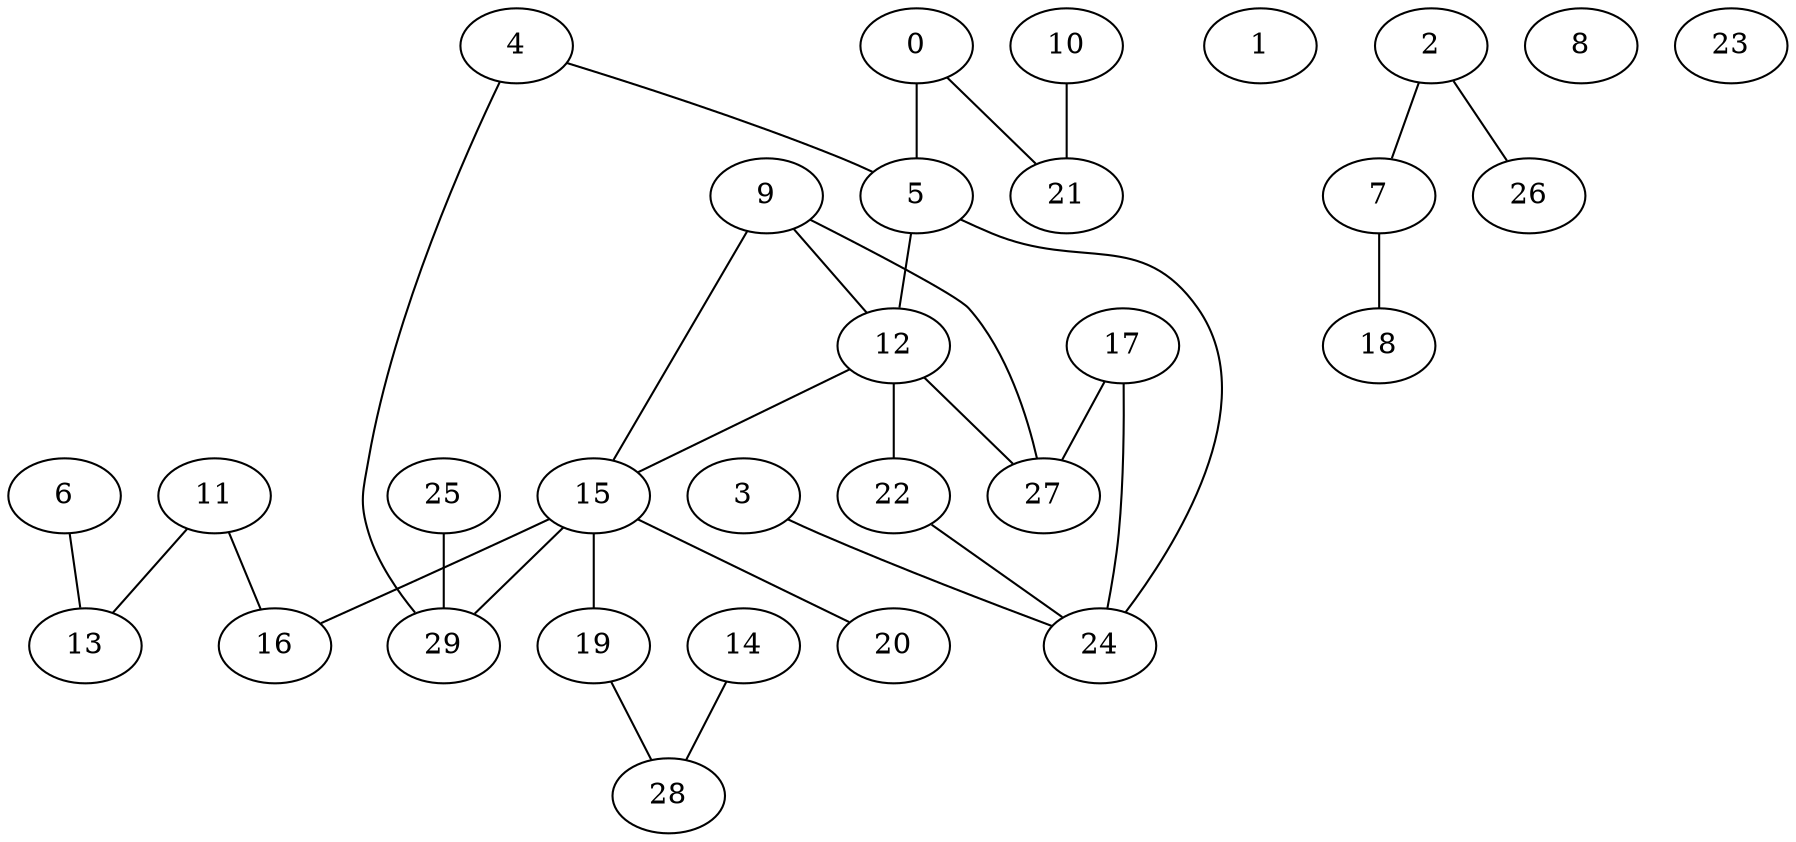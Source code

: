 graph {
  0;
  1;
  2;
  3;
  4;
  5;
  6;
  7;
  8;
  9;
  10;
  11;
  12;
  13;
  14;
  15;
  16;
  17;
  18;
  19;
  20;
  21;
  22;
  23;
  24;
  25;
  26;
  27;
  28;
  29;
  0 -- 5;
  0 -- 21;
  2 -- 7;
  2 -- 26;
  3 -- 24;
  4 -- 5;
  4 -- 29;
  5 -- 24;
  5 -- 12;
  6 -- 13;
  7 -- 18;
  9 -- 27;
  9 -- 12;
  9 -- 15;
  10 -- 21;
  11 -- 16;
  11 -- 13;
  12 -- 22;
  12 -- 27;
  12 -- 15;
  14 -- 28;
  15 -- 16;
  15 -- 19;
  15 -- 20;
  15 -- 29;
  17 -- 24;
  17 -- 27;
  19 -- 28;
  22 -- 24;
  25 -- 29;
}